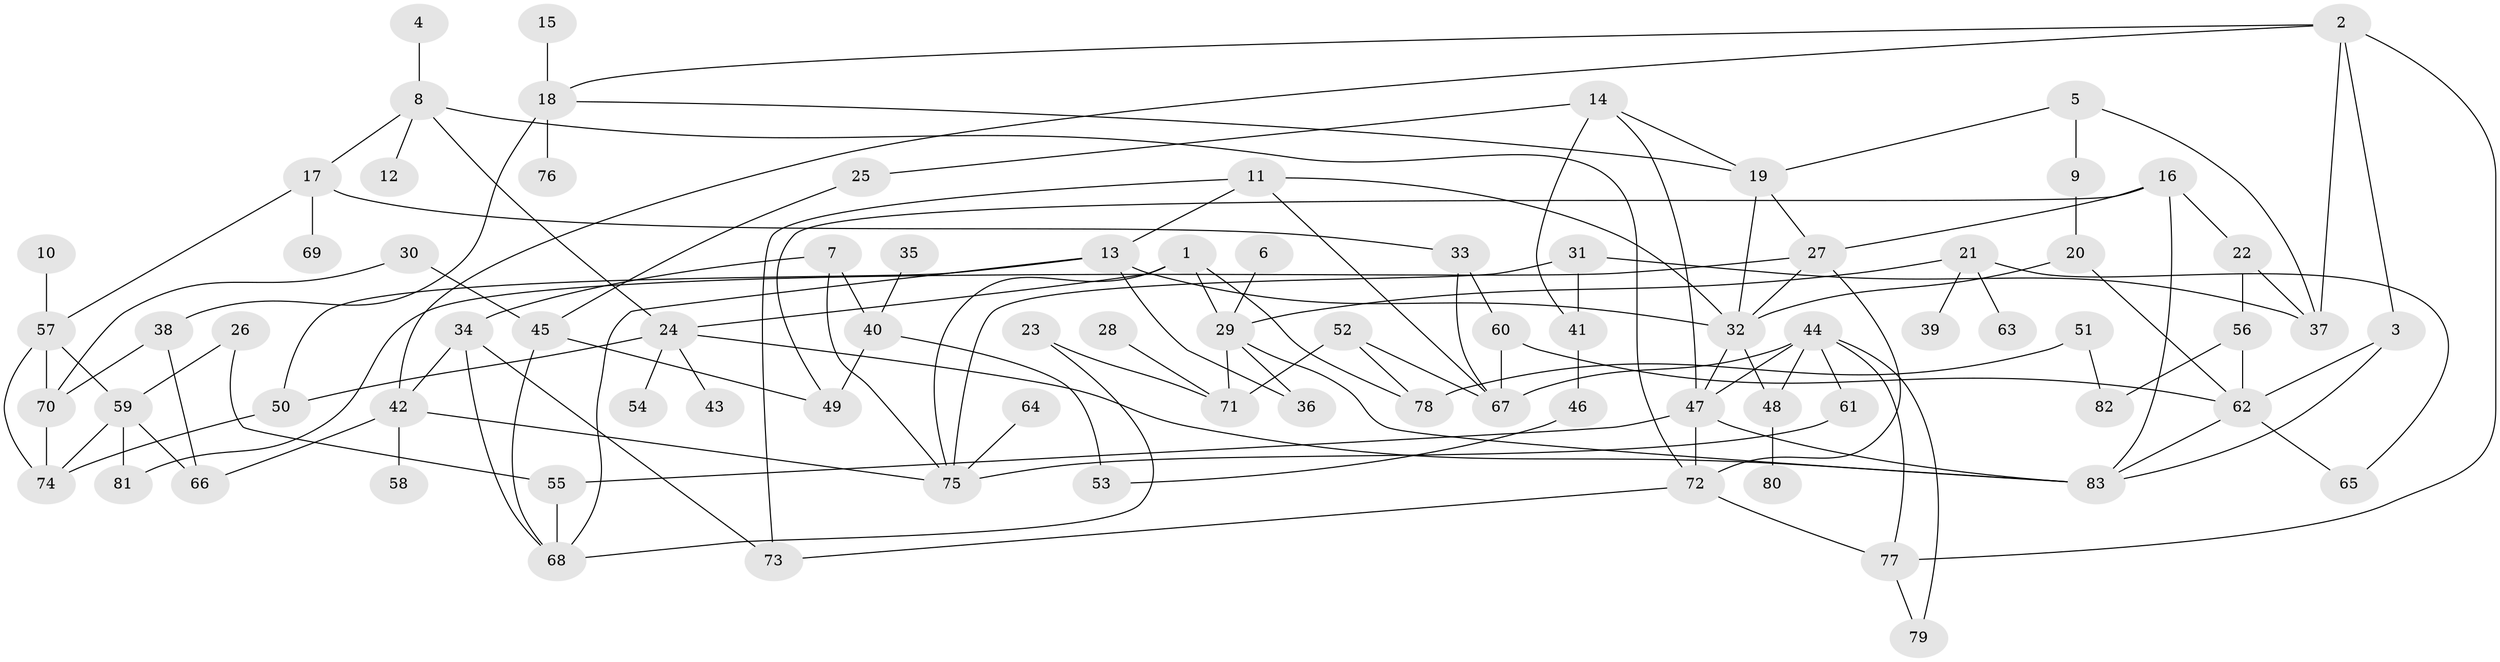 // Generated by graph-tools (version 1.1) at 2025/40/03/09/25 04:40:31]
// undirected, 83 vertices, 133 edges
graph export_dot {
graph [start="1"]
  node [color=gray90,style=filled];
  1;
  2;
  3;
  4;
  5;
  6;
  7;
  8;
  9;
  10;
  11;
  12;
  13;
  14;
  15;
  16;
  17;
  18;
  19;
  20;
  21;
  22;
  23;
  24;
  25;
  26;
  27;
  28;
  29;
  30;
  31;
  32;
  33;
  34;
  35;
  36;
  37;
  38;
  39;
  40;
  41;
  42;
  43;
  44;
  45;
  46;
  47;
  48;
  49;
  50;
  51;
  52;
  53;
  54;
  55;
  56;
  57;
  58;
  59;
  60;
  61;
  62;
  63;
  64;
  65;
  66;
  67;
  68;
  69;
  70;
  71;
  72;
  73;
  74;
  75;
  76;
  77;
  78;
  79;
  80;
  81;
  82;
  83;
  1 -- 24;
  1 -- 29;
  1 -- 75;
  1 -- 78;
  2 -- 3;
  2 -- 18;
  2 -- 37;
  2 -- 42;
  2 -- 77;
  3 -- 62;
  3 -- 83;
  4 -- 8;
  5 -- 9;
  5 -- 19;
  5 -- 37;
  6 -- 29;
  7 -- 34;
  7 -- 40;
  7 -- 75;
  8 -- 12;
  8 -- 17;
  8 -- 24;
  8 -- 72;
  9 -- 20;
  10 -- 57;
  11 -- 13;
  11 -- 32;
  11 -- 67;
  11 -- 73;
  13 -- 32;
  13 -- 36;
  13 -- 50;
  13 -- 68;
  14 -- 19;
  14 -- 25;
  14 -- 41;
  14 -- 47;
  15 -- 18;
  16 -- 22;
  16 -- 27;
  16 -- 49;
  16 -- 83;
  17 -- 33;
  17 -- 57;
  17 -- 69;
  18 -- 19;
  18 -- 38;
  18 -- 76;
  19 -- 27;
  19 -- 32;
  20 -- 32;
  20 -- 62;
  21 -- 29;
  21 -- 39;
  21 -- 63;
  21 -- 65;
  22 -- 37;
  22 -- 56;
  23 -- 68;
  23 -- 71;
  24 -- 43;
  24 -- 50;
  24 -- 54;
  24 -- 83;
  25 -- 45;
  26 -- 55;
  26 -- 59;
  27 -- 32;
  27 -- 72;
  27 -- 81;
  28 -- 71;
  29 -- 36;
  29 -- 71;
  29 -- 83;
  30 -- 45;
  30 -- 70;
  31 -- 37;
  31 -- 41;
  31 -- 75;
  32 -- 47;
  32 -- 48;
  33 -- 60;
  33 -- 67;
  34 -- 42;
  34 -- 68;
  34 -- 73;
  35 -- 40;
  38 -- 66;
  38 -- 70;
  40 -- 49;
  40 -- 53;
  41 -- 46;
  42 -- 58;
  42 -- 66;
  42 -- 75;
  44 -- 47;
  44 -- 48;
  44 -- 61;
  44 -- 67;
  44 -- 77;
  44 -- 79;
  45 -- 49;
  45 -- 68;
  46 -- 53;
  47 -- 55;
  47 -- 72;
  47 -- 83;
  48 -- 80;
  50 -- 74;
  51 -- 78;
  51 -- 82;
  52 -- 67;
  52 -- 71;
  52 -- 78;
  55 -- 68;
  56 -- 62;
  56 -- 82;
  57 -- 59;
  57 -- 70;
  57 -- 74;
  59 -- 66;
  59 -- 74;
  59 -- 81;
  60 -- 62;
  60 -- 67;
  61 -- 75;
  62 -- 65;
  62 -- 83;
  64 -- 75;
  70 -- 74;
  72 -- 73;
  72 -- 77;
  77 -- 79;
}
